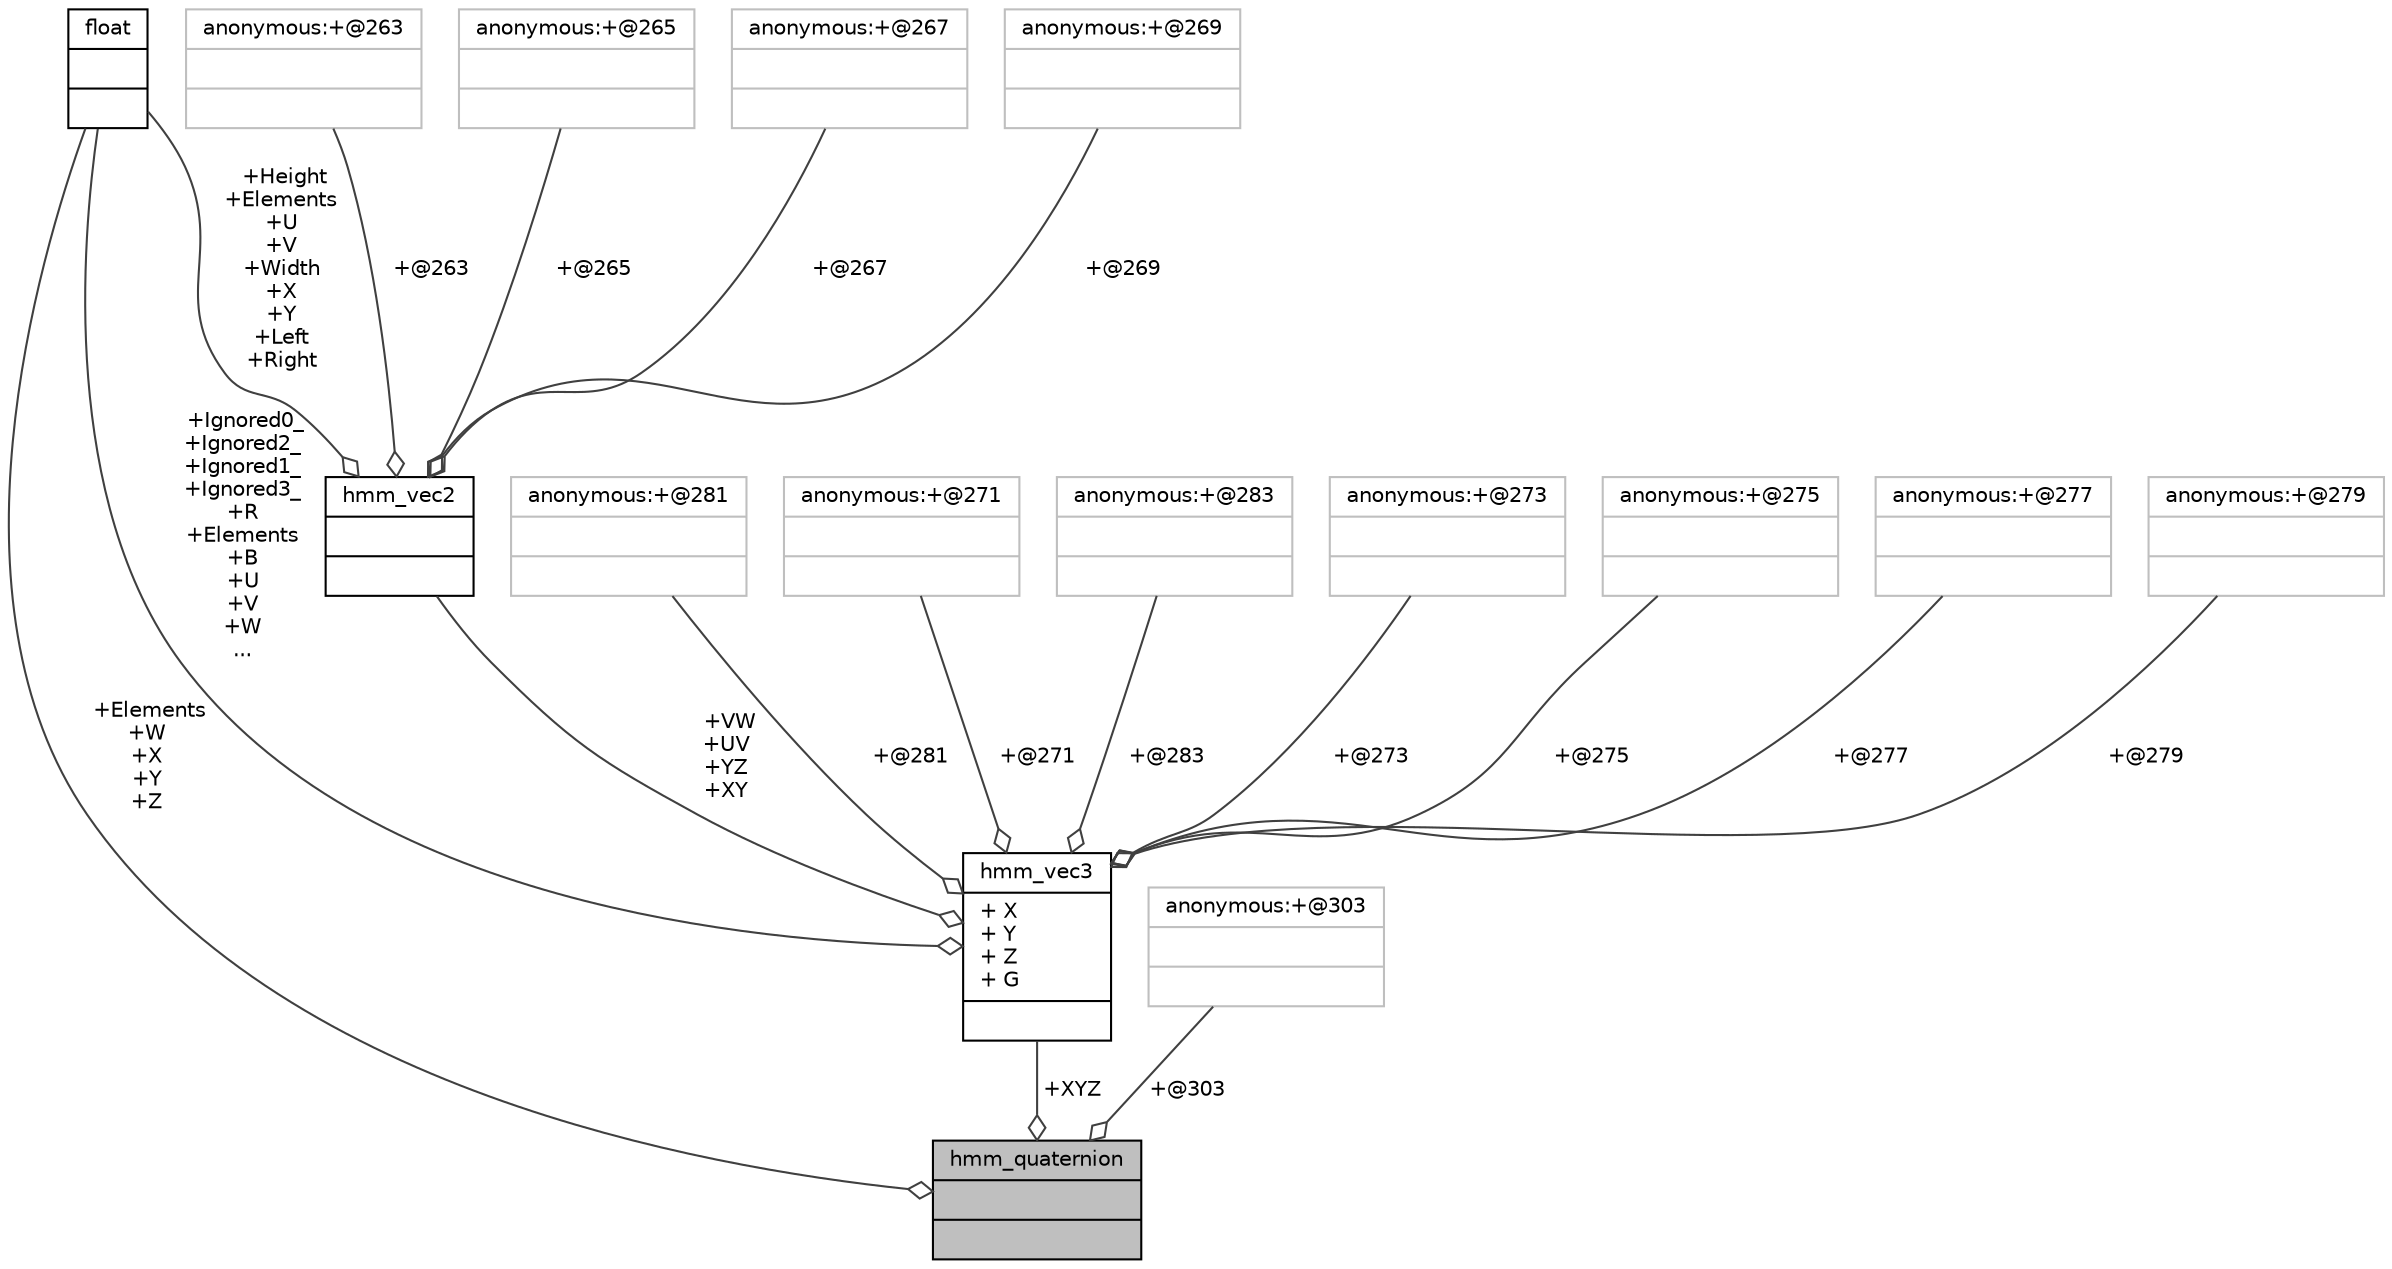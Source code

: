 digraph "hmm_quaternion"
{
 // INTERACTIVE_SVG=YES
  bgcolor="transparent";
  edge [fontname="Helvetica",fontsize="10",labelfontname="Helvetica",labelfontsize="10"];
  node [fontname="Helvetica",fontsize="10",shape=record];
  Node1 [label="{hmm_quaternion\n||}",height=0.2,width=0.4,color="black", fillcolor="grey75", style="filled", fontcolor="black"];
  Node2 -> Node1 [color="grey25",fontsize="10",style="solid",label=" +XYZ" ,arrowhead="odiamond",fontname="Helvetica"];
  Node2 [label="{hmm_vec3\n|+ X\l+ Y\l+ Z\l+ G\l|}",height=0.2,width=0.4,color="black",URL="$d9/dfd/unionhmm__vec3.html"];
  Node3 -> Node2 [color="grey25",fontsize="10",style="solid",label=" +VW\n+UV\n+YZ\n+XY" ,arrowhead="odiamond",fontname="Helvetica"];
  Node3 [label="{hmm_vec2\n||}",height=0.2,width=0.4,color="black",URL="$dc/db2/unionhmm__vec2.html"];
  Node4 -> Node3 [color="grey25",fontsize="10",style="solid",label=" +Height\n+Elements\n+U\n+V\n+Width\n+X\n+Y\n+Left\n+Right" ,arrowhead="odiamond",fontname="Helvetica"];
  Node4 [label="{float\n||}",height=0.2,width=0.4,color="black",URL="$d4/dc3/classfloat.html"];
  Node5 -> Node3 [color="grey25",fontsize="10",style="solid",label=" +@263" ,arrowhead="odiamond",fontname="Helvetica"];
  Node5 [label="{anonymous:+@263\n||}",height=0.2,width=0.4,color="grey75"];
  Node6 -> Node3 [color="grey25",fontsize="10",style="solid",label=" +@265" ,arrowhead="odiamond",fontname="Helvetica"];
  Node6 [label="{anonymous:+@265\n||}",height=0.2,width=0.4,color="grey75"];
  Node7 -> Node3 [color="grey25",fontsize="10",style="solid",label=" +@267" ,arrowhead="odiamond",fontname="Helvetica"];
  Node7 [label="{anonymous:+@267\n||}",height=0.2,width=0.4,color="grey75"];
  Node8 -> Node3 [color="grey25",fontsize="10",style="solid",label=" +@269" ,arrowhead="odiamond",fontname="Helvetica"];
  Node8 [label="{anonymous:+@269\n||}",height=0.2,width=0.4,color="grey75"];
  Node9 -> Node2 [color="grey25",fontsize="10",style="solid",label=" +@281" ,arrowhead="odiamond",fontname="Helvetica"];
  Node9 [label="{anonymous:+@281\n||}",height=0.2,width=0.4,color="grey75"];
  Node10 -> Node2 [color="grey25",fontsize="10",style="solid",label=" +@271" ,arrowhead="odiamond",fontname="Helvetica"];
  Node10 [label="{anonymous:+@271\n||}",height=0.2,width=0.4,color="grey75"];
  Node11 -> Node2 [color="grey25",fontsize="10",style="solid",label=" +@283" ,arrowhead="odiamond",fontname="Helvetica"];
  Node11 [label="{anonymous:+@283\n||}",height=0.2,width=0.4,color="grey75"];
  Node12 -> Node2 [color="grey25",fontsize="10",style="solid",label=" +@273" ,arrowhead="odiamond",fontname="Helvetica"];
  Node12 [label="{anonymous:+@273\n||}",height=0.2,width=0.4,color="grey75"];
  Node4 -> Node2 [color="grey25",fontsize="10",style="solid",label=" +Ignored0_\n+Ignored2_\n+Ignored1_\n+Ignored3_\n+R\n+Elements\n+B\n+U\n+V\n+W\n..." ,arrowhead="odiamond",fontname="Helvetica"];
  Node13 -> Node2 [color="grey25",fontsize="10",style="solid",label=" +@275" ,arrowhead="odiamond",fontname="Helvetica"];
  Node13 [label="{anonymous:+@275\n||}",height=0.2,width=0.4,color="grey75"];
  Node14 -> Node2 [color="grey25",fontsize="10",style="solid",label=" +@277" ,arrowhead="odiamond",fontname="Helvetica"];
  Node14 [label="{anonymous:+@277\n||}",height=0.2,width=0.4,color="grey75"];
  Node15 -> Node2 [color="grey25",fontsize="10",style="solid",label=" +@279" ,arrowhead="odiamond",fontname="Helvetica"];
  Node15 [label="{anonymous:+@279\n||}",height=0.2,width=0.4,color="grey75"];
  Node16 -> Node1 [color="grey25",fontsize="10",style="solid",label=" +@303" ,arrowhead="odiamond",fontname="Helvetica"];
  Node16 [label="{anonymous:+@303\n||}",height=0.2,width=0.4,color="grey75"];
  Node4 -> Node1 [color="grey25",fontsize="10",style="solid",label=" +Elements\n+W\n+X\n+Y\n+Z" ,arrowhead="odiamond",fontname="Helvetica"];
}

